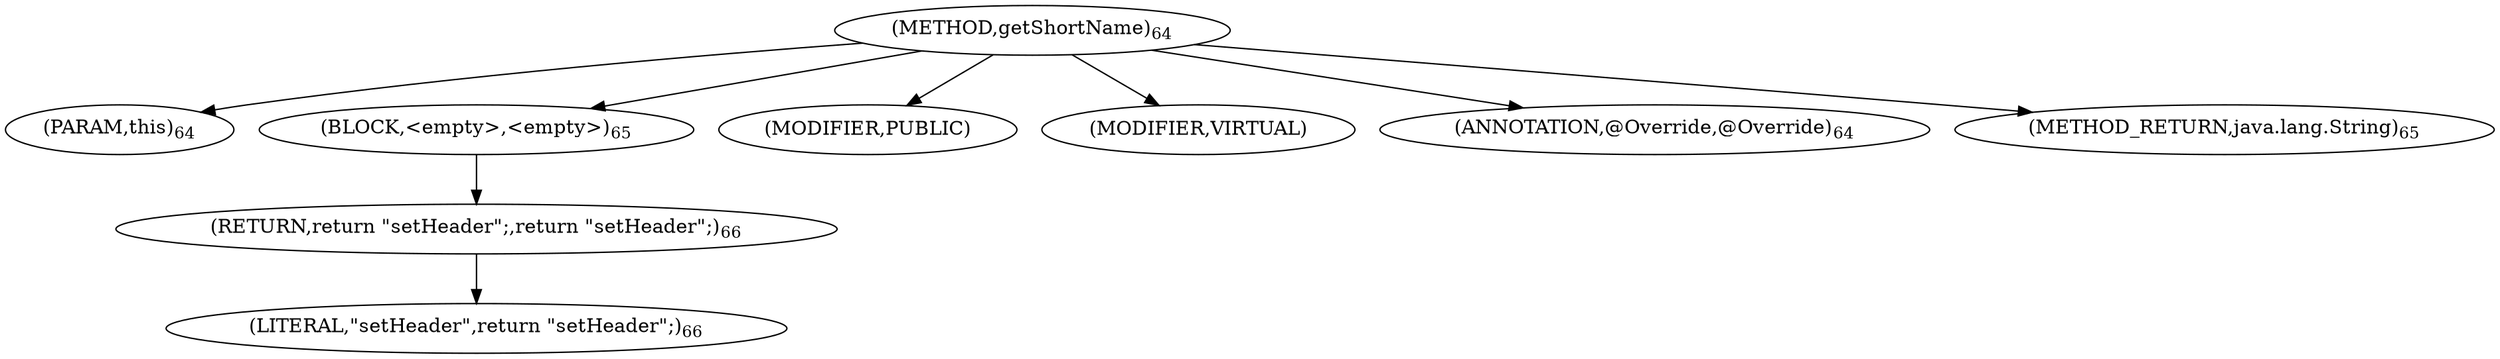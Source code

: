 digraph "getShortName" {  
"90" [label = <(METHOD,getShortName)<SUB>64</SUB>> ]
"91" [label = <(PARAM,this)<SUB>64</SUB>> ]
"92" [label = <(BLOCK,&lt;empty&gt;,&lt;empty&gt;)<SUB>65</SUB>> ]
"93" [label = <(RETURN,return &quot;setHeader&quot;;,return &quot;setHeader&quot;;)<SUB>66</SUB>> ]
"94" [label = <(LITERAL,&quot;setHeader&quot;,return &quot;setHeader&quot;;)<SUB>66</SUB>> ]
"95" [label = <(MODIFIER,PUBLIC)> ]
"96" [label = <(MODIFIER,VIRTUAL)> ]
"97" [label = <(ANNOTATION,@Override,@Override)<SUB>64</SUB>> ]
"98" [label = <(METHOD_RETURN,java.lang.String)<SUB>65</SUB>> ]
  "90" -> "91" 
  "90" -> "92" 
  "90" -> "95" 
  "90" -> "96" 
  "90" -> "97" 
  "90" -> "98" 
  "92" -> "93" 
  "93" -> "94" 
}
